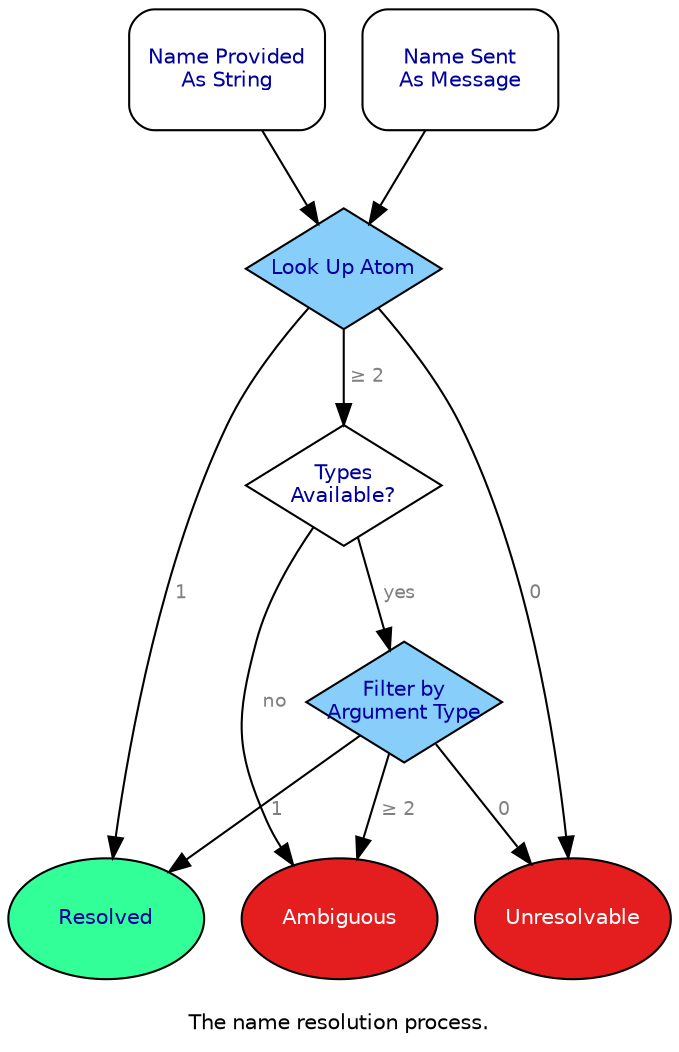 strict digraph "Name resolution"
{
	label="\nThe name resolution process."
	labelloc="bottom";
	labeljust="center";
	fontname="Helvetica";
	fontsize="10";
	fontcolor="#000000";
	rankdir="TB";

	node
	[
		fixedsize="true",
		width="1.3",
		height="0.8",
		fontname="Helvetica",
		fontsize="10",
		fontcolor="#0000A0",
		target="_top"
	];
	edge
	[
		fontname="Helvetica",
		fontsize="9",
		fontcolor="#808080"
	];

	stringProvided
	[
		label="Name Provided\nAs String",
		tooltip="The name is provided as a string to a method that performs name resolution.",
		shape="record",
		style="rounded"
	];
	parse
	[
		label="Name Sent\nAs Message",
		tooltip="The compiler parses the name from a lexical expression in the module body.",
		shape="record",
		style="rounded"
	];
	lookup
	[
		label="Look Up Atom",
		tooltip="Use the name to look up the set of candidate atoms in the module's internal directory of visible names.",
		shape="diamond",
		style="filled",
		fillcolor="#87cefa"
	];
	typeInfo
	[
		label="Types\nAvailable?",
		tooltip="Is type information available? This will be true at the call site of a name, or during the reflective lookup of a method definition using \"method definition of_for\".",
		shape="diamond"
	];
	filter
	[
		label="Filter by\nArgument Type",
		tooltip="Filter the candidate atoms by using available argument type information. This is only possible for atoms with attached methods.",
		shape="diamond",
		style="filled",
		fillcolor="#87cefa"
	];
	resolved
	[
		label="Resolved",
		tooltip="Name resolution succeeded. Proceed using the resolved atom.",
		shape="ellipse",
		style="filled",
		fillcolor="#33ff99"
	];
	unresolvable
	[
		label="Unresolvable",
		tooltip="The name does not occur in the module's internal directory of visible names. Report failure.",
		shape="ellipse",
		style="filled",
		fillcolor="#e41e1e",
		fontcolor="#ffffff"
	];
	ambiguous
	[
		label="Ambiguous",
		tooltip="Even after considering available type information, the name corresponds to more than one visible atom. Report failure.",
		shape="ellipse",
		style="filled",
		fillcolor="#e41e1e",
		fontcolor="#ffffff"
	];

	stringProvided -> lookup;
	parse -> lookup;
	lookup -> unresolvable [label=" 0"];
	lookup -> resolved [label=" 1"];
	lookup -> typeInfo [label=" &ge; 2"];
	typeInfo -> filter [label=" yes"];
	typeInfo -> ambiguous [label=" no"];
	filter -> unresolvable [label=" 0"];
	filter -> resolved [label=" 1"];
	filter -> ambiguous [label=" &ge; 2"];
}
